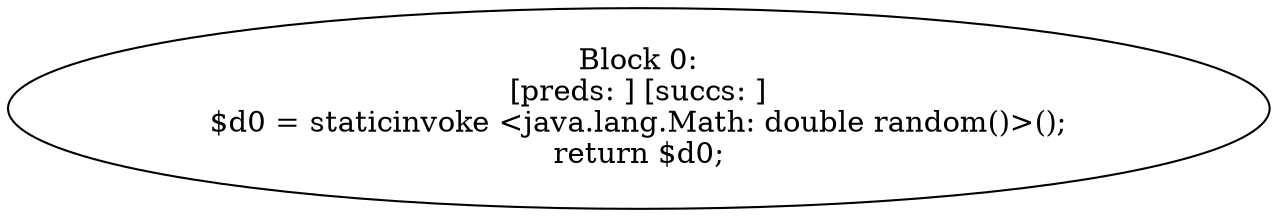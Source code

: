 digraph "unitGraph" {
    "Block 0:
[preds: ] [succs: ]
$d0 = staticinvoke <java.lang.Math: double random()>();
return $d0;
"
}
